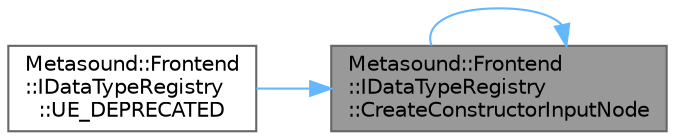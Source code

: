 digraph "Metasound::Frontend::IDataTypeRegistry::CreateConstructorInputNode"
{
 // INTERACTIVE_SVG=YES
 // LATEX_PDF_SIZE
  bgcolor="transparent";
  edge [fontname=Helvetica,fontsize=10,labelfontname=Helvetica,labelfontsize=10];
  node [fontname=Helvetica,fontsize=10,shape=box,height=0.2,width=0.4];
  rankdir="RL";
  Node1 [id="Node000001",label="Metasound::Frontend\l::IDataTypeRegistry\l::CreateConstructorInputNode",height=0.2,width=0.4,color="gray40", fillcolor="grey60", style="filled", fontcolor="black",tooltip=" "];
  Node1 -> Node1 [id="edge1_Node000001_Node000001",dir="back",color="steelblue1",style="solid",tooltip=" "];
  Node1 -> Node2 [id="edge2_Node000001_Node000002",dir="back",color="steelblue1",style="solid",tooltip=" "];
  Node2 [id="Node000002",label="Metasound::Frontend\l::IDataTypeRegistry\l::UE_DEPRECATED",height=0.2,width=0.4,color="grey40", fillcolor="white", style="filled",URL="$dc/d63/classMetasound_1_1Frontend_1_1IDataTypeRegistry.html#a3e9b8a53a311af95267f8ace6236466b",tooltip=" "];
}
